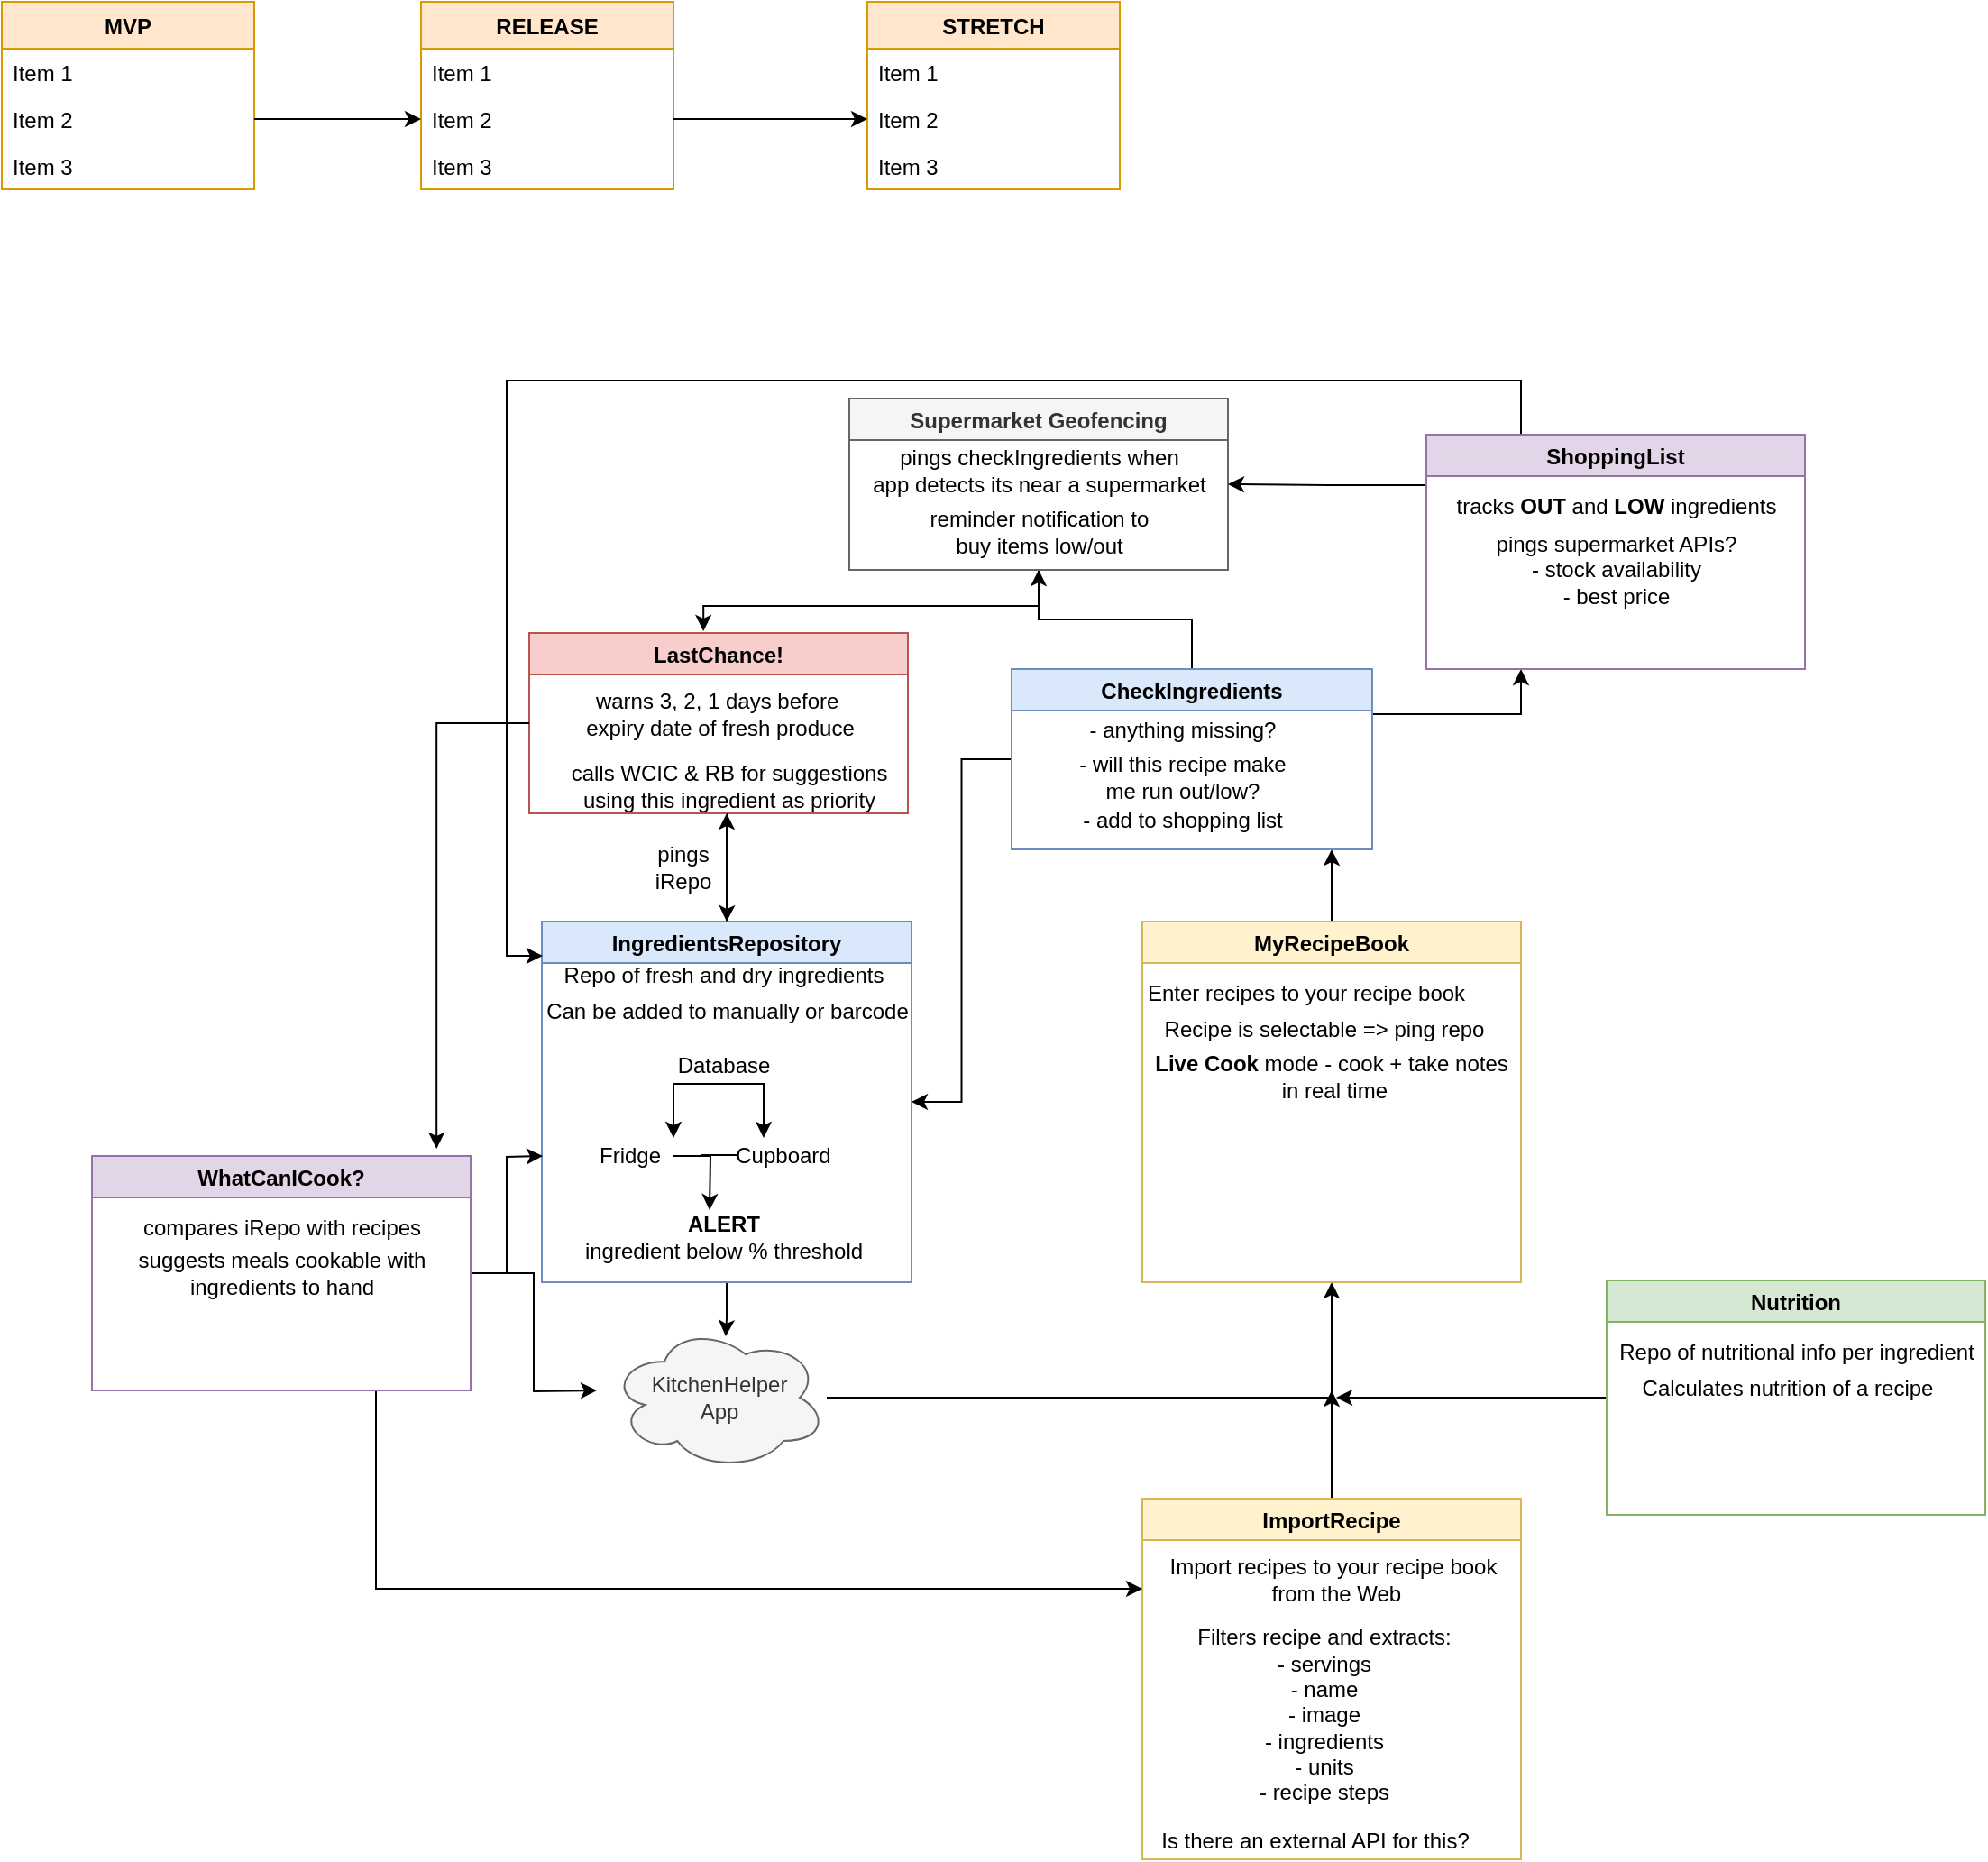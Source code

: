 <mxfile version="14.8.0" type="github">
  <diagram id="C5RBs43oDa-KdzZeNtuy" name="Page-1">
    <mxGraphModel dx="2066" dy="1958" grid="1" gridSize="10" guides="1" tooltips="1" connect="1" arrows="1" fold="1" page="1" pageScale="1" pageWidth="1169" pageHeight="827" math="0" shadow="0">
      <root>
        <mxCell id="WIyWlLk6GJQsqaUBKTNV-0" />
        <mxCell id="WIyWlLk6GJQsqaUBKTNV-1" parent="WIyWlLk6GJQsqaUBKTNV-0" />
        <mxCell id="CvALPrKDwg2GNkAODaw3-17" style="edgeStyle=orthogonalEdgeStyle;rounded=0;orthogonalLoop=1;jettySize=auto;html=1;" edge="1" parent="WIyWlLk6GJQsqaUBKTNV-1" source="CvALPrKDwg2GNkAODaw3-0" target="CvALPrKDwg2GNkAODaw3-18">
          <mxGeometry relative="1" as="geometry">
            <mxPoint x="662.5" y="310" as="targetPoint" />
          </mxGeometry>
        </mxCell>
        <mxCell id="CvALPrKDwg2GNkAODaw3-0" value="KitchenHelper&lt;br&gt;App" style="ellipse;shape=cloud;whiteSpace=wrap;html=1;fillColor=#f5f5f5;strokeColor=#666666;fontColor=#333333;" vertex="1" parent="WIyWlLk6GJQsqaUBKTNV-1">
          <mxGeometry x="387.5" y="334" width="120" height="80" as="geometry" />
        </mxCell>
        <mxCell id="CvALPrKDwg2GNkAODaw3-16" style="edgeStyle=orthogonalEdgeStyle;rounded=0;orthogonalLoop=1;jettySize=auto;html=1;entryX=0.533;entryY=0.075;entryDx=0;entryDy=0;entryPerimeter=0;" edge="1" parent="WIyWlLk6GJQsqaUBKTNV-1" source="CvALPrKDwg2GNkAODaw3-2" target="CvALPrKDwg2GNkAODaw3-0">
          <mxGeometry relative="1" as="geometry" />
        </mxCell>
        <mxCell id="CvALPrKDwg2GNkAODaw3-68" style="edgeStyle=orthogonalEdgeStyle;rounded=0;orthogonalLoop=1;jettySize=auto;html=1;" edge="1" parent="WIyWlLk6GJQsqaUBKTNV-1" source="CvALPrKDwg2GNkAODaw3-2">
          <mxGeometry relative="1" as="geometry">
            <mxPoint x="452" y="50" as="targetPoint" />
          </mxGeometry>
        </mxCell>
        <mxCell id="CvALPrKDwg2GNkAODaw3-2" value="IngredientsRepository" style="swimlane;fillColor=#dae8fc;strokeColor=#6c8ebf;" vertex="1" parent="WIyWlLk6GJQsqaUBKTNV-1">
          <mxGeometry x="349.5" y="110" width="205" height="200" as="geometry" />
        </mxCell>
        <mxCell id="CvALPrKDwg2GNkAODaw3-3" value="Database" style="text;html=1;align=center;verticalAlign=middle;resizable=0;points=[];autosize=1;strokeColor=none;" vertex="1" parent="CvALPrKDwg2GNkAODaw3-2">
          <mxGeometry x="65" y="70" width="70" height="20" as="geometry" />
        </mxCell>
        <mxCell id="CvALPrKDwg2GNkAODaw3-15" value="&lt;b&gt;ALERT&lt;/b&gt;&lt;br&gt;ingredient below % threshold" style="text;html=1;align=center;verticalAlign=middle;resizable=0;points=[];autosize=1;strokeColor=none;" vertex="1" parent="CvALPrKDwg2GNkAODaw3-2">
          <mxGeometry x="15" y="160" width="170" height="30" as="geometry" />
        </mxCell>
        <mxCell id="CvALPrKDwg2GNkAODaw3-21" value="Repo of fresh and dry ingredients" style="text;html=1;align=center;verticalAlign=middle;resizable=0;points=[];autosize=1;strokeColor=none;" vertex="1" parent="CvALPrKDwg2GNkAODaw3-2">
          <mxGeometry x="5" y="20" width="190" height="20" as="geometry" />
        </mxCell>
        <mxCell id="CvALPrKDwg2GNkAODaw3-22" value="Can be added to manually or barcode" style="text;html=1;align=center;verticalAlign=middle;resizable=0;points=[];autosize=1;strokeColor=none;" vertex="1" parent="CvALPrKDwg2GNkAODaw3-2">
          <mxGeometry x="-7.5" y="40" width="220" height="20" as="geometry" />
        </mxCell>
        <mxCell id="CvALPrKDwg2GNkAODaw3-6" style="edgeStyle=orthogonalEdgeStyle;rounded=0;orthogonalLoop=1;jettySize=auto;html=1;" edge="1" parent="WIyWlLk6GJQsqaUBKTNV-1">
          <mxGeometry relative="1" as="geometry">
            <mxPoint x="472.5" y="230" as="targetPoint" />
            <mxPoint x="447.5" y="200" as="sourcePoint" />
          </mxGeometry>
        </mxCell>
        <mxCell id="CvALPrKDwg2GNkAODaw3-7" style="edgeStyle=orthogonalEdgeStyle;rounded=0;orthogonalLoop=1;jettySize=auto;html=1;" edge="1" parent="WIyWlLk6GJQsqaUBKTNV-1">
          <mxGeometry relative="1" as="geometry">
            <mxPoint x="422.5" y="230" as="targetPoint" />
            <mxPoint x="447.5" y="200" as="sourcePoint" />
          </mxGeometry>
        </mxCell>
        <mxCell id="CvALPrKDwg2GNkAODaw3-10" style="edgeStyle=orthogonalEdgeStyle;rounded=0;orthogonalLoop=1;jettySize=auto;html=1;" edge="1" parent="WIyWlLk6GJQsqaUBKTNV-1" source="CvALPrKDwg2GNkAODaw3-8">
          <mxGeometry relative="1" as="geometry">
            <mxPoint x="442.5" y="270" as="targetPoint" />
          </mxGeometry>
        </mxCell>
        <mxCell id="CvALPrKDwg2GNkAODaw3-8" value="Fridge" style="text;html=1;align=center;verticalAlign=middle;resizable=0;points=[];autosize=1;strokeColor=none;" vertex="1" parent="WIyWlLk6GJQsqaUBKTNV-1">
          <mxGeometry x="372.5" y="230" width="50" height="20" as="geometry" />
        </mxCell>
        <mxCell id="CvALPrKDwg2GNkAODaw3-9" value="Cupboard" style="text;html=1;align=center;verticalAlign=middle;resizable=0;points=[];autosize=1;strokeColor=none;" vertex="1" parent="WIyWlLk6GJQsqaUBKTNV-1">
          <mxGeometry x="447.5" y="230" width="70" height="20" as="geometry" />
        </mxCell>
        <mxCell id="CvALPrKDwg2GNkAODaw3-13" value="" style="endArrow=none;html=1;" edge="1" parent="WIyWlLk6GJQsqaUBKTNV-1">
          <mxGeometry width="50" height="50" relative="1" as="geometry">
            <mxPoint x="437.5" y="239.5" as="sourcePoint" />
            <mxPoint x="457.5" y="239.5" as="targetPoint" />
          </mxGeometry>
        </mxCell>
        <mxCell id="CvALPrKDwg2GNkAODaw3-61" style="edgeStyle=orthogonalEdgeStyle;rounded=0;orthogonalLoop=1;jettySize=auto;html=1;" edge="1" parent="WIyWlLk6GJQsqaUBKTNV-1" source="CvALPrKDwg2GNkAODaw3-18">
          <mxGeometry relative="1" as="geometry">
            <mxPoint x="787.5" y="70" as="targetPoint" />
          </mxGeometry>
        </mxCell>
        <mxCell id="CvALPrKDwg2GNkAODaw3-18" value="MyRecipeBook" style="swimlane;fillColor=#fff2cc;strokeColor=#d6b656;" vertex="1" parent="WIyWlLk6GJQsqaUBKTNV-1">
          <mxGeometry x="682.5" y="110" width="210" height="200" as="geometry" />
        </mxCell>
        <mxCell id="CvALPrKDwg2GNkAODaw3-23" value="Recipe is selectable =&amp;gt; ping repo" style="text;html=1;align=center;verticalAlign=middle;resizable=0;points=[];autosize=1;strokeColor=none;" vertex="1" parent="CvALPrKDwg2GNkAODaw3-18">
          <mxGeometry x="5" y="50" width="190" height="20" as="geometry" />
        </mxCell>
        <mxCell id="CvALPrKDwg2GNkAODaw3-20" value="Enter recipes to your recipe book" style="text;html=1;align=center;verticalAlign=middle;resizable=0;points=[];autosize=1;strokeColor=none;" vertex="1" parent="CvALPrKDwg2GNkAODaw3-18">
          <mxGeometry x="-5" y="30" width="190" height="20" as="geometry" />
        </mxCell>
        <mxCell id="CvALPrKDwg2GNkAODaw3-32" value="&lt;b&gt;Live Cook&lt;/b&gt;&amp;nbsp;mode - cook + take notes&lt;br&gt;&amp;nbsp;in real time" style="text;html=1;align=center;verticalAlign=middle;resizable=0;points=[];autosize=1;strokeColor=none;" vertex="1" parent="CvALPrKDwg2GNkAODaw3-18">
          <mxGeometry x="-1" y="71" width="210" height="30" as="geometry" />
        </mxCell>
        <mxCell id="CvALPrKDwg2GNkAODaw3-37" style="edgeStyle=orthogonalEdgeStyle;rounded=0;orthogonalLoop=1;jettySize=auto;html=1;" edge="1" parent="WIyWlLk6GJQsqaUBKTNV-1" source="CvALPrKDwg2GNkAODaw3-33">
          <mxGeometry relative="1" as="geometry">
            <mxPoint x="787.5" y="370" as="targetPoint" />
          </mxGeometry>
        </mxCell>
        <mxCell id="CvALPrKDwg2GNkAODaw3-33" value="ImportRecipe" style="swimlane;fillColor=#fff2cc;strokeColor=#d6b656;" vertex="1" parent="WIyWlLk6GJQsqaUBKTNV-1">
          <mxGeometry x="682.5" y="430" width="210" height="200" as="geometry" />
        </mxCell>
        <mxCell id="CvALPrKDwg2GNkAODaw3-35" value="Import recipes to your recipe book&lt;br&gt;&amp;nbsp;from the Web" style="text;html=1;align=center;verticalAlign=middle;resizable=0;points=[];autosize=1;strokeColor=none;" vertex="1" parent="CvALPrKDwg2GNkAODaw3-33">
          <mxGeometry x="5" y="30" width="200" height="30" as="geometry" />
        </mxCell>
        <mxCell id="CvALPrKDwg2GNkAODaw3-38" value="Filters recipe and extracts:&lt;br&gt;- servings&lt;br&gt;- name&lt;br&gt;- image&lt;br&gt;- ingredients&lt;br&gt;- units&lt;br&gt;- recipe steps" style="text;html=1;align=center;verticalAlign=middle;resizable=0;points=[];autosize=1;strokeColor=none;" vertex="1" parent="CvALPrKDwg2GNkAODaw3-33">
          <mxGeometry x="20" y="70" width="160" height="100" as="geometry" />
        </mxCell>
        <mxCell id="CvALPrKDwg2GNkAODaw3-65" value="Is there an external API for this?" style="text;html=1;align=center;verticalAlign=middle;resizable=0;points=[];autosize=1;strokeColor=none;" vertex="1" parent="CvALPrKDwg2GNkAODaw3-33">
          <mxGeometry y="180" width="190" height="20" as="geometry" />
        </mxCell>
        <mxCell id="CvALPrKDwg2GNkAODaw3-44" style="edgeStyle=orthogonalEdgeStyle;rounded=0;orthogonalLoop=1;jettySize=auto;html=1;" edge="1" parent="WIyWlLk6GJQsqaUBKTNV-1" source="CvALPrKDwg2GNkAODaw3-39">
          <mxGeometry relative="1" as="geometry">
            <mxPoint x="790" y="374" as="targetPoint" />
          </mxGeometry>
        </mxCell>
        <mxCell id="CvALPrKDwg2GNkAODaw3-39" value="Nutrition" style="swimlane;fillColor=#d5e8d4;strokeColor=#82b366;" vertex="1" parent="WIyWlLk6GJQsqaUBKTNV-1">
          <mxGeometry x="940" y="309" width="210" height="130" as="geometry" />
        </mxCell>
        <mxCell id="CvALPrKDwg2GNkAODaw3-40" value="Calculates nutrition of a recipe" style="text;html=1;align=center;verticalAlign=middle;resizable=0;points=[];autosize=1;strokeColor=none;" vertex="1" parent="CvALPrKDwg2GNkAODaw3-39">
          <mxGeometry x="10" y="50" width="180" height="20" as="geometry" />
        </mxCell>
        <mxCell id="CvALPrKDwg2GNkAODaw3-41" value="Repo of nutritional info per ingredient" style="text;html=1;align=center;verticalAlign=middle;resizable=0;points=[];autosize=1;strokeColor=none;" vertex="1" parent="CvALPrKDwg2GNkAODaw3-39">
          <mxGeometry y="30" width="210" height="20" as="geometry" />
        </mxCell>
        <mxCell id="CvALPrKDwg2GNkAODaw3-54" style="edgeStyle=orthogonalEdgeStyle;rounded=0;orthogonalLoop=1;jettySize=auto;html=1;" edge="1" parent="WIyWlLk6GJQsqaUBKTNV-1" source="CvALPrKDwg2GNkAODaw3-45">
          <mxGeometry relative="1" as="geometry">
            <mxPoint x="350" y="240" as="targetPoint" />
          </mxGeometry>
        </mxCell>
        <mxCell id="CvALPrKDwg2GNkAODaw3-55" style="edgeStyle=orthogonalEdgeStyle;rounded=0;orthogonalLoop=1;jettySize=auto;html=1;" edge="1" parent="WIyWlLk6GJQsqaUBKTNV-1" source="CvALPrKDwg2GNkAODaw3-45">
          <mxGeometry relative="1" as="geometry">
            <mxPoint x="380" y="370" as="targetPoint" />
          </mxGeometry>
        </mxCell>
        <mxCell id="CvALPrKDwg2GNkAODaw3-101" style="edgeStyle=orthogonalEdgeStyle;rounded=0;orthogonalLoop=1;jettySize=auto;html=1;exitX=0.75;exitY=1;exitDx=0;exitDy=0;entryX=0;entryY=0.25;entryDx=0;entryDy=0;" edge="1" parent="WIyWlLk6GJQsqaUBKTNV-1" source="CvALPrKDwg2GNkAODaw3-45" target="CvALPrKDwg2GNkAODaw3-33">
          <mxGeometry relative="1" as="geometry" />
        </mxCell>
        <mxCell id="CvALPrKDwg2GNkAODaw3-45" value="WhatCanICook?" style="swimlane;fillColor=#e1d5e7;strokeColor=#9673a6;" vertex="1" parent="WIyWlLk6GJQsqaUBKTNV-1">
          <mxGeometry x="100" y="240" width="210" height="130" as="geometry" />
        </mxCell>
        <mxCell id="CvALPrKDwg2GNkAODaw3-46" value="suggests meals cookable with&lt;br&gt;ingredients to hand" style="text;html=1;align=center;verticalAlign=middle;resizable=0;points=[];autosize=1;strokeColor=none;" vertex="1" parent="CvALPrKDwg2GNkAODaw3-45">
          <mxGeometry x="20" y="50" width="170" height="30" as="geometry" />
        </mxCell>
        <mxCell id="CvALPrKDwg2GNkAODaw3-47" value="compares iRepo with recipes" style="text;html=1;align=center;verticalAlign=middle;resizable=0;points=[];autosize=1;strokeColor=none;" vertex="1" parent="CvALPrKDwg2GNkAODaw3-45">
          <mxGeometry x="20" y="30" width="170" height="20" as="geometry" />
        </mxCell>
        <mxCell id="CvALPrKDwg2GNkAODaw3-48" value="LastChance!" style="swimlane;fillColor=#f8cecc;strokeColor=#b85450;" vertex="1" parent="WIyWlLk6GJQsqaUBKTNV-1">
          <mxGeometry x="342.5" y="-50" width="210" height="100" as="geometry" />
        </mxCell>
        <mxCell id="CvALPrKDwg2GNkAODaw3-50" value="warns 3, 2, 1 days before&amp;nbsp;&lt;br&gt;expiry date of fresh produce" style="text;html=1;align=center;verticalAlign=middle;resizable=0;points=[];autosize=1;strokeColor=none;" vertex="1" parent="CvALPrKDwg2GNkAODaw3-48">
          <mxGeometry x="25" y="30" width="160" height="30" as="geometry" />
        </mxCell>
        <mxCell id="CvALPrKDwg2GNkAODaw3-51" value="calls WCIC &amp;amp; RB for suggestions&lt;br&gt;using this ingredient as priority" style="text;html=1;align=center;verticalAlign=middle;resizable=0;points=[];autosize=1;strokeColor=none;" vertex="1" parent="CvALPrKDwg2GNkAODaw3-48">
          <mxGeometry x="15" y="70" width="190" height="30" as="geometry" />
        </mxCell>
        <mxCell id="CvALPrKDwg2GNkAODaw3-53" style="edgeStyle=orthogonalEdgeStyle;rounded=0;orthogonalLoop=1;jettySize=auto;html=1;entryX=0.91;entryY=-0.031;entryDx=0;entryDy=0;entryPerimeter=0;exitX=0;exitY=0.5;exitDx=0;exitDy=0;" edge="1" parent="WIyWlLk6GJQsqaUBKTNV-1" source="CvALPrKDwg2GNkAODaw3-48" target="CvALPrKDwg2GNkAODaw3-45">
          <mxGeometry relative="1" as="geometry">
            <mxPoint x="340" y="-5" as="sourcePoint" />
          </mxGeometry>
        </mxCell>
        <mxCell id="CvALPrKDwg2GNkAODaw3-63" style="edgeStyle=orthogonalEdgeStyle;rounded=0;orthogonalLoop=1;jettySize=auto;html=1;entryX=1;entryY=0.5;entryDx=0;entryDy=0;" edge="1" parent="WIyWlLk6GJQsqaUBKTNV-1" source="CvALPrKDwg2GNkAODaw3-57" target="CvALPrKDwg2GNkAODaw3-2">
          <mxGeometry relative="1" as="geometry" />
        </mxCell>
        <mxCell id="CvALPrKDwg2GNkAODaw3-75" style="edgeStyle=orthogonalEdgeStyle;rounded=0;orthogonalLoop=1;jettySize=auto;html=1;exitX=0.5;exitY=0;exitDx=0;exitDy=0;entryX=0.5;entryY=1;entryDx=0;entryDy=0;" edge="1" parent="WIyWlLk6GJQsqaUBKTNV-1" source="CvALPrKDwg2GNkAODaw3-57" target="CvALPrKDwg2GNkAODaw3-70">
          <mxGeometry relative="1" as="geometry" />
        </mxCell>
        <mxCell id="CvALPrKDwg2GNkAODaw3-82" style="edgeStyle=orthogonalEdgeStyle;rounded=0;orthogonalLoop=1;jettySize=auto;html=1;exitX=1;exitY=0.25;exitDx=0;exitDy=0;entryX=0.25;entryY=1;entryDx=0;entryDy=0;" edge="1" parent="WIyWlLk6GJQsqaUBKTNV-1" source="CvALPrKDwg2GNkAODaw3-57" target="CvALPrKDwg2GNkAODaw3-78">
          <mxGeometry relative="1" as="geometry" />
        </mxCell>
        <mxCell id="CvALPrKDwg2GNkAODaw3-57" value="CheckIngredients" style="swimlane;fillColor=#dae8fc;strokeColor=#6c8ebf;" vertex="1" parent="WIyWlLk6GJQsqaUBKTNV-1">
          <mxGeometry x="610" y="-30" width="200" height="100" as="geometry" />
        </mxCell>
        <mxCell id="CvALPrKDwg2GNkAODaw3-28" value="- anything missing?" style="text;html=1;strokeColor=none;fillColor=none;align=center;verticalAlign=middle;whiteSpace=wrap;rounded=0;" vertex="1" parent="CvALPrKDwg2GNkAODaw3-57">
          <mxGeometry x="30" y="24" width="130" height="20" as="geometry" />
        </mxCell>
        <mxCell id="CvALPrKDwg2GNkAODaw3-29" value="- will this recipe make me run out/low?" style="text;html=1;strokeColor=none;fillColor=none;align=center;verticalAlign=middle;whiteSpace=wrap;rounded=0;" vertex="1" parent="CvALPrKDwg2GNkAODaw3-57">
          <mxGeometry x="30" y="50" width="130" height="20" as="geometry" />
        </mxCell>
        <mxCell id="CvALPrKDwg2GNkAODaw3-30" value="- add to shopping list" style="text;html=1;strokeColor=none;fillColor=none;align=center;verticalAlign=middle;whiteSpace=wrap;rounded=0;" vertex="1" parent="CvALPrKDwg2GNkAODaw3-57">
          <mxGeometry x="30" y="74" width="130" height="20" as="geometry" />
        </mxCell>
        <mxCell id="CvALPrKDwg2GNkAODaw3-60" value="&lt;span style=&quot;color: rgba(0 , 0 , 0 , 0) ; font-family: monospace ; font-size: 0px&quot;&gt;%3CmxGraphModel%3E%3Croot%3E%3CmxCell%20id%3D%220%22%2F%3E%3CmxCell%20id%3D%221%22%20parent%3D%220%22%2F%3E%3CmxCell%20id%3D%222%22%20value%3D%22-%20anything%20missing%3F%22%20style%3D%22text%3Bhtml%3D1%3BstrokeColor%3Dnone%3BfillColor%3Dnone%3Balign%3Dcenter%3BverticalAlign%3Dmiddle%3BwhiteSpace%3Dwrap%3Brounded%3D0%3B%22%20vertex%3D%221%22%20parent%3D%221%22%3E%3CmxGeometry%20x%3D%22552.5%22%20y%3D%22180%22%20width%3D%22130%22%20height%3D%2220%22%20as%3D%22geometry%22%2F%3E%3C%2FmxCell%3E%3CmxCell%20id%3D%223%22%20value%3D%22-%20will%20this%20recipe%20make%20me%20run%20out%2Flow%3F%22%20style%3D%22text%3Bhtml%3D1%3BstrokeColor%3Dnone%3BfillColor%3Dnone%3Balign%3Dcenter%3BverticalAlign%3Dmiddle%3BwhiteSpace%3Dwrap%3Brounded%3D0%3B%22%20vertex%3D%221%22%20parent%3D%221%22%3E%3CmxGeometry%20x%3D%22552.5%22%20y%3D%22210%22%20width%3D%22130%22%20height%3D%2220%22%20as%3D%22geometry%22%2F%3E%3C%2FmxCell%3E%3CmxCell%20id%3D%224%22%20value%3D%22-%20add%20to%20shopping%20list%22%20style%3D%22text%3Bhtml%3D1%3BstrokeColor%3Dnone%3BfillColor%3Dnone%3Balign%3Dcenter%3BverticalAlign%3Dmiddle%3BwhiteSpace%3Dwrap%3Brounded%3D0%3B%22%20vertex%3D%221%22%20parent%3D%221%22%3E%3CmxGeometry%20x%3D%22552.5%22%20y%3D%22240%22%20width%3D%22130%22%20height%3D%2220%22%20as%3D%22geometry%22%2F%3E%3C%2FmxCell%3E%3C%2Froot%3E%3C%2FmxGraphModel%3E&lt;/span&gt;" style="text;html=1;align=center;verticalAlign=middle;resizable=0;points=[];autosize=1;strokeColor=none;" vertex="1" parent="WIyWlLk6GJQsqaUBKTNV-1">
          <mxGeometry x="680" y="20" width="20" height="20" as="geometry" />
        </mxCell>
        <mxCell id="CvALPrKDwg2GNkAODaw3-64" style="edgeStyle=orthogonalEdgeStyle;rounded=0;orthogonalLoop=1;jettySize=auto;html=1;entryX=0.5;entryY=0;entryDx=0;entryDy=0;" edge="1" parent="WIyWlLk6GJQsqaUBKTNV-1" source="CvALPrKDwg2GNkAODaw3-51" target="CvALPrKDwg2GNkAODaw3-2">
          <mxGeometry relative="1" as="geometry" />
        </mxCell>
        <mxCell id="CvALPrKDwg2GNkAODaw3-69" value="pings iRepo" style="text;html=1;strokeColor=none;fillColor=none;align=center;verticalAlign=middle;whiteSpace=wrap;rounded=0;" vertex="1" parent="WIyWlLk6GJQsqaUBKTNV-1">
          <mxGeometry x="407.5" y="70" width="40" height="20" as="geometry" />
        </mxCell>
        <mxCell id="CvALPrKDwg2GNkAODaw3-77" style="edgeStyle=orthogonalEdgeStyle;rounded=0;orthogonalLoop=1;jettySize=auto;html=1;entryX=0.46;entryY=-0.01;entryDx=0;entryDy=0;entryPerimeter=0;" edge="1" parent="WIyWlLk6GJQsqaUBKTNV-1" source="CvALPrKDwg2GNkAODaw3-70" target="CvALPrKDwg2GNkAODaw3-48">
          <mxGeometry relative="1" as="geometry">
            <mxPoint x="440" y="-132.5" as="targetPoint" />
            <Array as="points">
              <mxPoint x="625" y="-65" />
              <mxPoint x="439" y="-65" />
            </Array>
          </mxGeometry>
        </mxCell>
        <mxCell id="CvALPrKDwg2GNkAODaw3-70" value="Supermarket Geofencing" style="swimlane;fillColor=#f5f5f5;strokeColor=#666666;fontColor=#333333;" vertex="1" parent="WIyWlLk6GJQsqaUBKTNV-1">
          <mxGeometry x="520" y="-180" width="210" height="95" as="geometry" />
        </mxCell>
        <mxCell id="CvALPrKDwg2GNkAODaw3-72" value="pings checkIngredients when&lt;br&gt;app detects its near a supermarket" style="text;html=1;align=center;verticalAlign=middle;resizable=0;points=[];autosize=1;strokeColor=none;" vertex="1" parent="CvALPrKDwg2GNkAODaw3-70">
          <mxGeometry x="5" y="25" width="200" height="30" as="geometry" />
        </mxCell>
        <mxCell id="CvALPrKDwg2GNkAODaw3-74" value="reminder notification to&lt;br&gt;buy items low/out" style="text;html=1;align=center;verticalAlign=middle;resizable=0;points=[];autosize=1;strokeColor=none;" vertex="1" parent="CvALPrKDwg2GNkAODaw3-70">
          <mxGeometry x="35" y="59" width="140" height="30" as="geometry" />
        </mxCell>
        <mxCell id="CvALPrKDwg2GNkAODaw3-83" style="edgeStyle=orthogonalEdgeStyle;rounded=0;orthogonalLoop=1;jettySize=auto;html=1;exitX=0;exitY=0.25;exitDx=0;exitDy=0;entryX=1;entryY=0.5;entryDx=0;entryDy=0;" edge="1" parent="WIyWlLk6GJQsqaUBKTNV-1" source="CvALPrKDwg2GNkAODaw3-78" target="CvALPrKDwg2GNkAODaw3-70">
          <mxGeometry relative="1" as="geometry">
            <Array as="points">
              <mxPoint x="840" y="-132" />
              <mxPoint x="785" y="-132" />
            </Array>
          </mxGeometry>
        </mxCell>
        <mxCell id="CvALPrKDwg2GNkAODaw3-85" style="edgeStyle=orthogonalEdgeStyle;rounded=0;orthogonalLoop=1;jettySize=auto;html=1;exitX=0.25;exitY=0;exitDx=0;exitDy=0;entryX=0.002;entryY=0.095;entryDx=0;entryDy=0;entryPerimeter=0;" edge="1" parent="WIyWlLk6GJQsqaUBKTNV-1" source="CvALPrKDwg2GNkAODaw3-78" target="CvALPrKDwg2GNkAODaw3-2">
          <mxGeometry relative="1" as="geometry">
            <mxPoint x="450" y="-220" as="targetPoint" />
            <Array as="points">
              <mxPoint x="893" y="-190" />
              <mxPoint x="330" y="-190" />
              <mxPoint x="330" y="129" />
            </Array>
          </mxGeometry>
        </mxCell>
        <mxCell id="CvALPrKDwg2GNkAODaw3-78" value="ShoppingList" style="swimlane;fillColor=#e1d5e7;strokeColor=#9673a6;" vertex="1" parent="WIyWlLk6GJQsqaUBKTNV-1">
          <mxGeometry x="840" y="-160" width="210" height="130" as="geometry" />
        </mxCell>
        <mxCell id="CvALPrKDwg2GNkAODaw3-79" value="pings supermarket APIs?&lt;br&gt;- stock availability&lt;br&gt;- best price" style="text;html=1;align=center;verticalAlign=middle;resizable=0;points=[];autosize=1;strokeColor=none;" vertex="1" parent="CvALPrKDwg2GNkAODaw3-78">
          <mxGeometry x="30" y="50" width="150" height="50" as="geometry" />
        </mxCell>
        <mxCell id="CvALPrKDwg2GNkAODaw3-80" value="tracks &lt;b&gt;OUT&lt;/b&gt;&amp;nbsp;and &lt;b&gt;LOW&lt;/b&gt;&amp;nbsp;ingredients" style="text;html=1;align=center;verticalAlign=middle;resizable=0;points=[];autosize=1;strokeColor=none;" vertex="1" parent="CvALPrKDwg2GNkAODaw3-78">
          <mxGeometry x="10" y="30" width="190" height="20" as="geometry" />
        </mxCell>
        <mxCell id="CvALPrKDwg2GNkAODaw3-87" value="MVP" style="swimlane;fontStyle=1;childLayout=stackLayout;horizontal=1;startSize=26;horizontalStack=0;resizeParent=1;resizeParentMax=0;resizeLast=0;collapsible=1;marginBottom=0;fillColor=#ffe6cc;strokeColor=#d79b00;" vertex="1" parent="WIyWlLk6GJQsqaUBKTNV-1">
          <mxGeometry x="50" y="-400" width="140" height="104" as="geometry" />
        </mxCell>
        <mxCell id="CvALPrKDwg2GNkAODaw3-88" value="Item 1" style="text;strokeColor=none;fillColor=none;align=left;verticalAlign=top;spacingLeft=4;spacingRight=4;overflow=hidden;rotatable=0;points=[[0,0.5],[1,0.5]];portConstraint=eastwest;" vertex="1" parent="CvALPrKDwg2GNkAODaw3-87">
          <mxGeometry y="26" width="140" height="26" as="geometry" />
        </mxCell>
        <mxCell id="CvALPrKDwg2GNkAODaw3-89" value="Item 2" style="text;strokeColor=none;fillColor=none;align=left;verticalAlign=top;spacingLeft=4;spacingRight=4;overflow=hidden;rotatable=0;points=[[0,0.5],[1,0.5]];portConstraint=eastwest;" vertex="1" parent="CvALPrKDwg2GNkAODaw3-87">
          <mxGeometry y="52" width="140" height="26" as="geometry" />
        </mxCell>
        <mxCell id="CvALPrKDwg2GNkAODaw3-90" value="Item 3" style="text;strokeColor=none;fillColor=none;align=left;verticalAlign=top;spacingLeft=4;spacingRight=4;overflow=hidden;rotatable=0;points=[[0,0.5],[1,0.5]];portConstraint=eastwest;" vertex="1" parent="CvALPrKDwg2GNkAODaw3-87">
          <mxGeometry y="78" width="140" height="26" as="geometry" />
        </mxCell>
        <mxCell id="CvALPrKDwg2GNkAODaw3-91" value="RELEASE" style="swimlane;fontStyle=1;childLayout=stackLayout;horizontal=1;startSize=26;horizontalStack=0;resizeParent=1;resizeParentMax=0;resizeLast=0;collapsible=1;marginBottom=0;fillColor=#ffe6cc;strokeColor=#d79b00;" vertex="1" parent="WIyWlLk6GJQsqaUBKTNV-1">
          <mxGeometry x="282.5" y="-400" width="140" height="104" as="geometry" />
        </mxCell>
        <mxCell id="CvALPrKDwg2GNkAODaw3-92" value="Item 1" style="text;strokeColor=none;fillColor=none;align=left;verticalAlign=top;spacingLeft=4;spacingRight=4;overflow=hidden;rotatable=0;points=[[0,0.5],[1,0.5]];portConstraint=eastwest;" vertex="1" parent="CvALPrKDwg2GNkAODaw3-91">
          <mxGeometry y="26" width="140" height="26" as="geometry" />
        </mxCell>
        <mxCell id="CvALPrKDwg2GNkAODaw3-93" value="Item 2" style="text;strokeColor=none;fillColor=none;align=left;verticalAlign=top;spacingLeft=4;spacingRight=4;overflow=hidden;rotatable=0;points=[[0,0.5],[1,0.5]];portConstraint=eastwest;" vertex="1" parent="CvALPrKDwg2GNkAODaw3-91">
          <mxGeometry y="52" width="140" height="26" as="geometry" />
        </mxCell>
        <mxCell id="CvALPrKDwg2GNkAODaw3-94" value="Item 3" style="text;strokeColor=none;fillColor=none;align=left;verticalAlign=top;spacingLeft=4;spacingRight=4;overflow=hidden;rotatable=0;points=[[0,0.5],[1,0.5]];portConstraint=eastwest;" vertex="1" parent="CvALPrKDwg2GNkAODaw3-91">
          <mxGeometry y="78" width="140" height="26" as="geometry" />
        </mxCell>
        <mxCell id="CvALPrKDwg2GNkAODaw3-95" value="STRETCH" style="swimlane;fontStyle=1;childLayout=stackLayout;horizontal=1;startSize=26;horizontalStack=0;resizeParent=1;resizeParentMax=0;resizeLast=0;collapsible=1;marginBottom=0;fillColor=#ffe6cc;strokeColor=#d79b00;" vertex="1" parent="WIyWlLk6GJQsqaUBKTNV-1">
          <mxGeometry x="530" y="-400" width="140" height="104" as="geometry" />
        </mxCell>
        <mxCell id="CvALPrKDwg2GNkAODaw3-96" value="Item 1" style="text;strokeColor=none;fillColor=none;align=left;verticalAlign=top;spacingLeft=4;spacingRight=4;overflow=hidden;rotatable=0;points=[[0,0.5],[1,0.5]];portConstraint=eastwest;" vertex="1" parent="CvALPrKDwg2GNkAODaw3-95">
          <mxGeometry y="26" width="140" height="26" as="geometry" />
        </mxCell>
        <mxCell id="CvALPrKDwg2GNkAODaw3-97" value="Item 2" style="text;strokeColor=none;fillColor=none;align=left;verticalAlign=top;spacingLeft=4;spacingRight=4;overflow=hidden;rotatable=0;points=[[0,0.5],[1,0.5]];portConstraint=eastwest;" vertex="1" parent="CvALPrKDwg2GNkAODaw3-95">
          <mxGeometry y="52" width="140" height="26" as="geometry" />
        </mxCell>
        <mxCell id="CvALPrKDwg2GNkAODaw3-98" value="Item 3" style="text;strokeColor=none;fillColor=none;align=left;verticalAlign=top;spacingLeft=4;spacingRight=4;overflow=hidden;rotatable=0;points=[[0,0.5],[1,0.5]];portConstraint=eastwest;" vertex="1" parent="CvALPrKDwg2GNkAODaw3-95">
          <mxGeometry y="78" width="140" height="26" as="geometry" />
        </mxCell>
        <mxCell id="CvALPrKDwg2GNkAODaw3-99" style="edgeStyle=orthogonalEdgeStyle;rounded=0;orthogonalLoop=1;jettySize=auto;html=1;exitX=1;exitY=0.5;exitDx=0;exitDy=0;entryX=0;entryY=0.5;entryDx=0;entryDy=0;" edge="1" parent="WIyWlLk6GJQsqaUBKTNV-1" source="CvALPrKDwg2GNkAODaw3-89" target="CvALPrKDwg2GNkAODaw3-93">
          <mxGeometry relative="1" as="geometry" />
        </mxCell>
        <mxCell id="CvALPrKDwg2GNkAODaw3-100" style="edgeStyle=orthogonalEdgeStyle;rounded=0;orthogonalLoop=1;jettySize=auto;html=1;exitX=1;exitY=0.5;exitDx=0;exitDy=0;entryX=0;entryY=0.5;entryDx=0;entryDy=0;" edge="1" parent="WIyWlLk6GJQsqaUBKTNV-1" source="CvALPrKDwg2GNkAODaw3-93" target="CvALPrKDwg2GNkAODaw3-97">
          <mxGeometry relative="1" as="geometry" />
        </mxCell>
      </root>
    </mxGraphModel>
  </diagram>
</mxfile>
